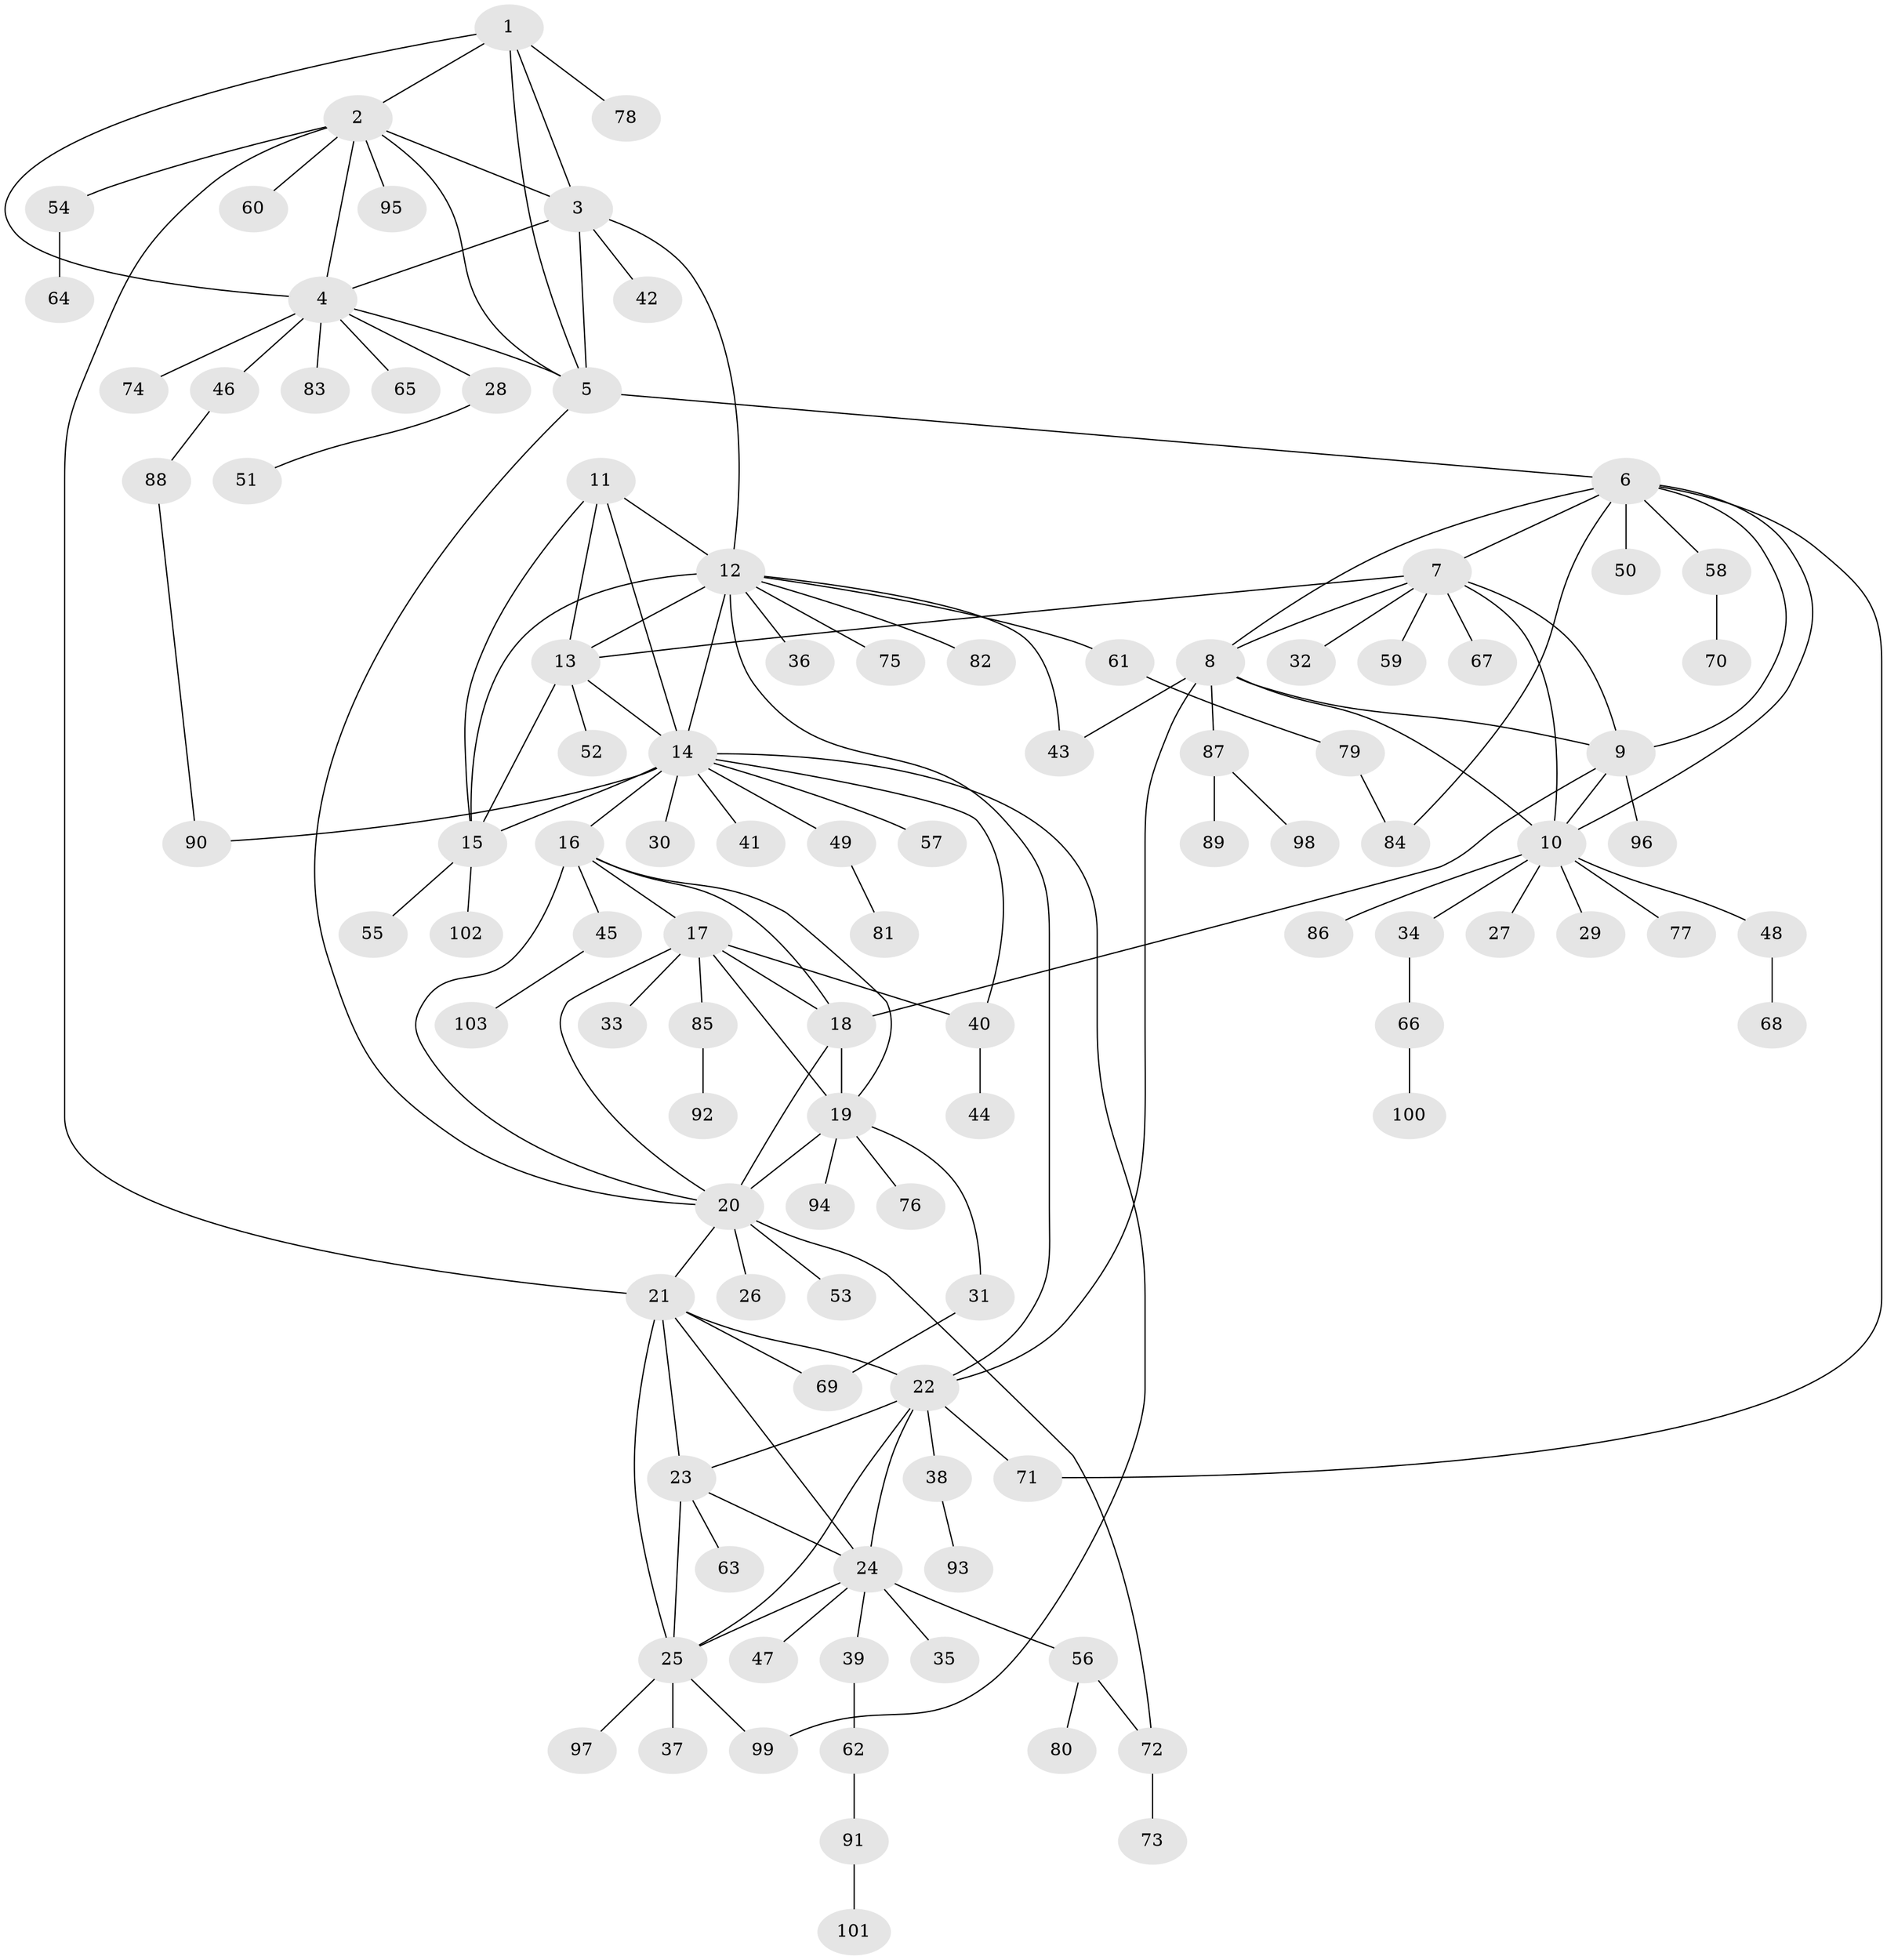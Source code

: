 // Generated by graph-tools (version 1.1) at 2025/55/03/09/25 04:55:20]
// undirected, 103 vertices, 146 edges
graph export_dot {
graph [start="1"]
  node [color=gray90,style=filled];
  1;
  2;
  3;
  4;
  5;
  6;
  7;
  8;
  9;
  10;
  11;
  12;
  13;
  14;
  15;
  16;
  17;
  18;
  19;
  20;
  21;
  22;
  23;
  24;
  25;
  26;
  27;
  28;
  29;
  30;
  31;
  32;
  33;
  34;
  35;
  36;
  37;
  38;
  39;
  40;
  41;
  42;
  43;
  44;
  45;
  46;
  47;
  48;
  49;
  50;
  51;
  52;
  53;
  54;
  55;
  56;
  57;
  58;
  59;
  60;
  61;
  62;
  63;
  64;
  65;
  66;
  67;
  68;
  69;
  70;
  71;
  72;
  73;
  74;
  75;
  76;
  77;
  78;
  79;
  80;
  81;
  82;
  83;
  84;
  85;
  86;
  87;
  88;
  89;
  90;
  91;
  92;
  93;
  94;
  95;
  96;
  97;
  98;
  99;
  100;
  101;
  102;
  103;
  1 -- 2;
  1 -- 3;
  1 -- 4;
  1 -- 5;
  1 -- 78;
  2 -- 3;
  2 -- 4;
  2 -- 5;
  2 -- 21;
  2 -- 54;
  2 -- 60;
  2 -- 95;
  3 -- 4;
  3 -- 5;
  3 -- 12;
  3 -- 42;
  4 -- 5;
  4 -- 28;
  4 -- 46;
  4 -- 65;
  4 -- 74;
  4 -- 83;
  5 -- 6;
  5 -- 20;
  6 -- 7;
  6 -- 8;
  6 -- 9;
  6 -- 10;
  6 -- 50;
  6 -- 58;
  6 -- 71;
  6 -- 84;
  7 -- 8;
  7 -- 9;
  7 -- 10;
  7 -- 13;
  7 -- 32;
  7 -- 59;
  7 -- 67;
  8 -- 9;
  8 -- 10;
  8 -- 22;
  8 -- 43;
  8 -- 87;
  9 -- 10;
  9 -- 18;
  9 -- 96;
  10 -- 27;
  10 -- 29;
  10 -- 34;
  10 -- 48;
  10 -- 77;
  10 -- 86;
  11 -- 12;
  11 -- 13;
  11 -- 14;
  11 -- 15;
  12 -- 13;
  12 -- 14;
  12 -- 15;
  12 -- 22;
  12 -- 36;
  12 -- 43;
  12 -- 61;
  12 -- 75;
  12 -- 82;
  13 -- 14;
  13 -- 15;
  13 -- 52;
  14 -- 15;
  14 -- 16;
  14 -- 30;
  14 -- 40;
  14 -- 41;
  14 -- 49;
  14 -- 57;
  14 -- 90;
  14 -- 99;
  15 -- 55;
  15 -- 102;
  16 -- 17;
  16 -- 18;
  16 -- 19;
  16 -- 20;
  16 -- 45;
  17 -- 18;
  17 -- 19;
  17 -- 20;
  17 -- 33;
  17 -- 40;
  17 -- 85;
  18 -- 19;
  18 -- 20;
  19 -- 20;
  19 -- 31;
  19 -- 76;
  19 -- 94;
  20 -- 21;
  20 -- 26;
  20 -- 53;
  20 -- 72;
  21 -- 22;
  21 -- 23;
  21 -- 24;
  21 -- 25;
  21 -- 69;
  22 -- 23;
  22 -- 24;
  22 -- 25;
  22 -- 38;
  22 -- 71;
  23 -- 24;
  23 -- 25;
  23 -- 63;
  24 -- 25;
  24 -- 35;
  24 -- 39;
  24 -- 47;
  24 -- 56;
  25 -- 37;
  25 -- 97;
  25 -- 99;
  28 -- 51;
  31 -- 69;
  34 -- 66;
  38 -- 93;
  39 -- 62;
  40 -- 44;
  45 -- 103;
  46 -- 88;
  48 -- 68;
  49 -- 81;
  54 -- 64;
  56 -- 72;
  56 -- 80;
  58 -- 70;
  61 -- 79;
  62 -- 91;
  66 -- 100;
  72 -- 73;
  79 -- 84;
  85 -- 92;
  87 -- 89;
  87 -- 98;
  88 -- 90;
  91 -- 101;
}
